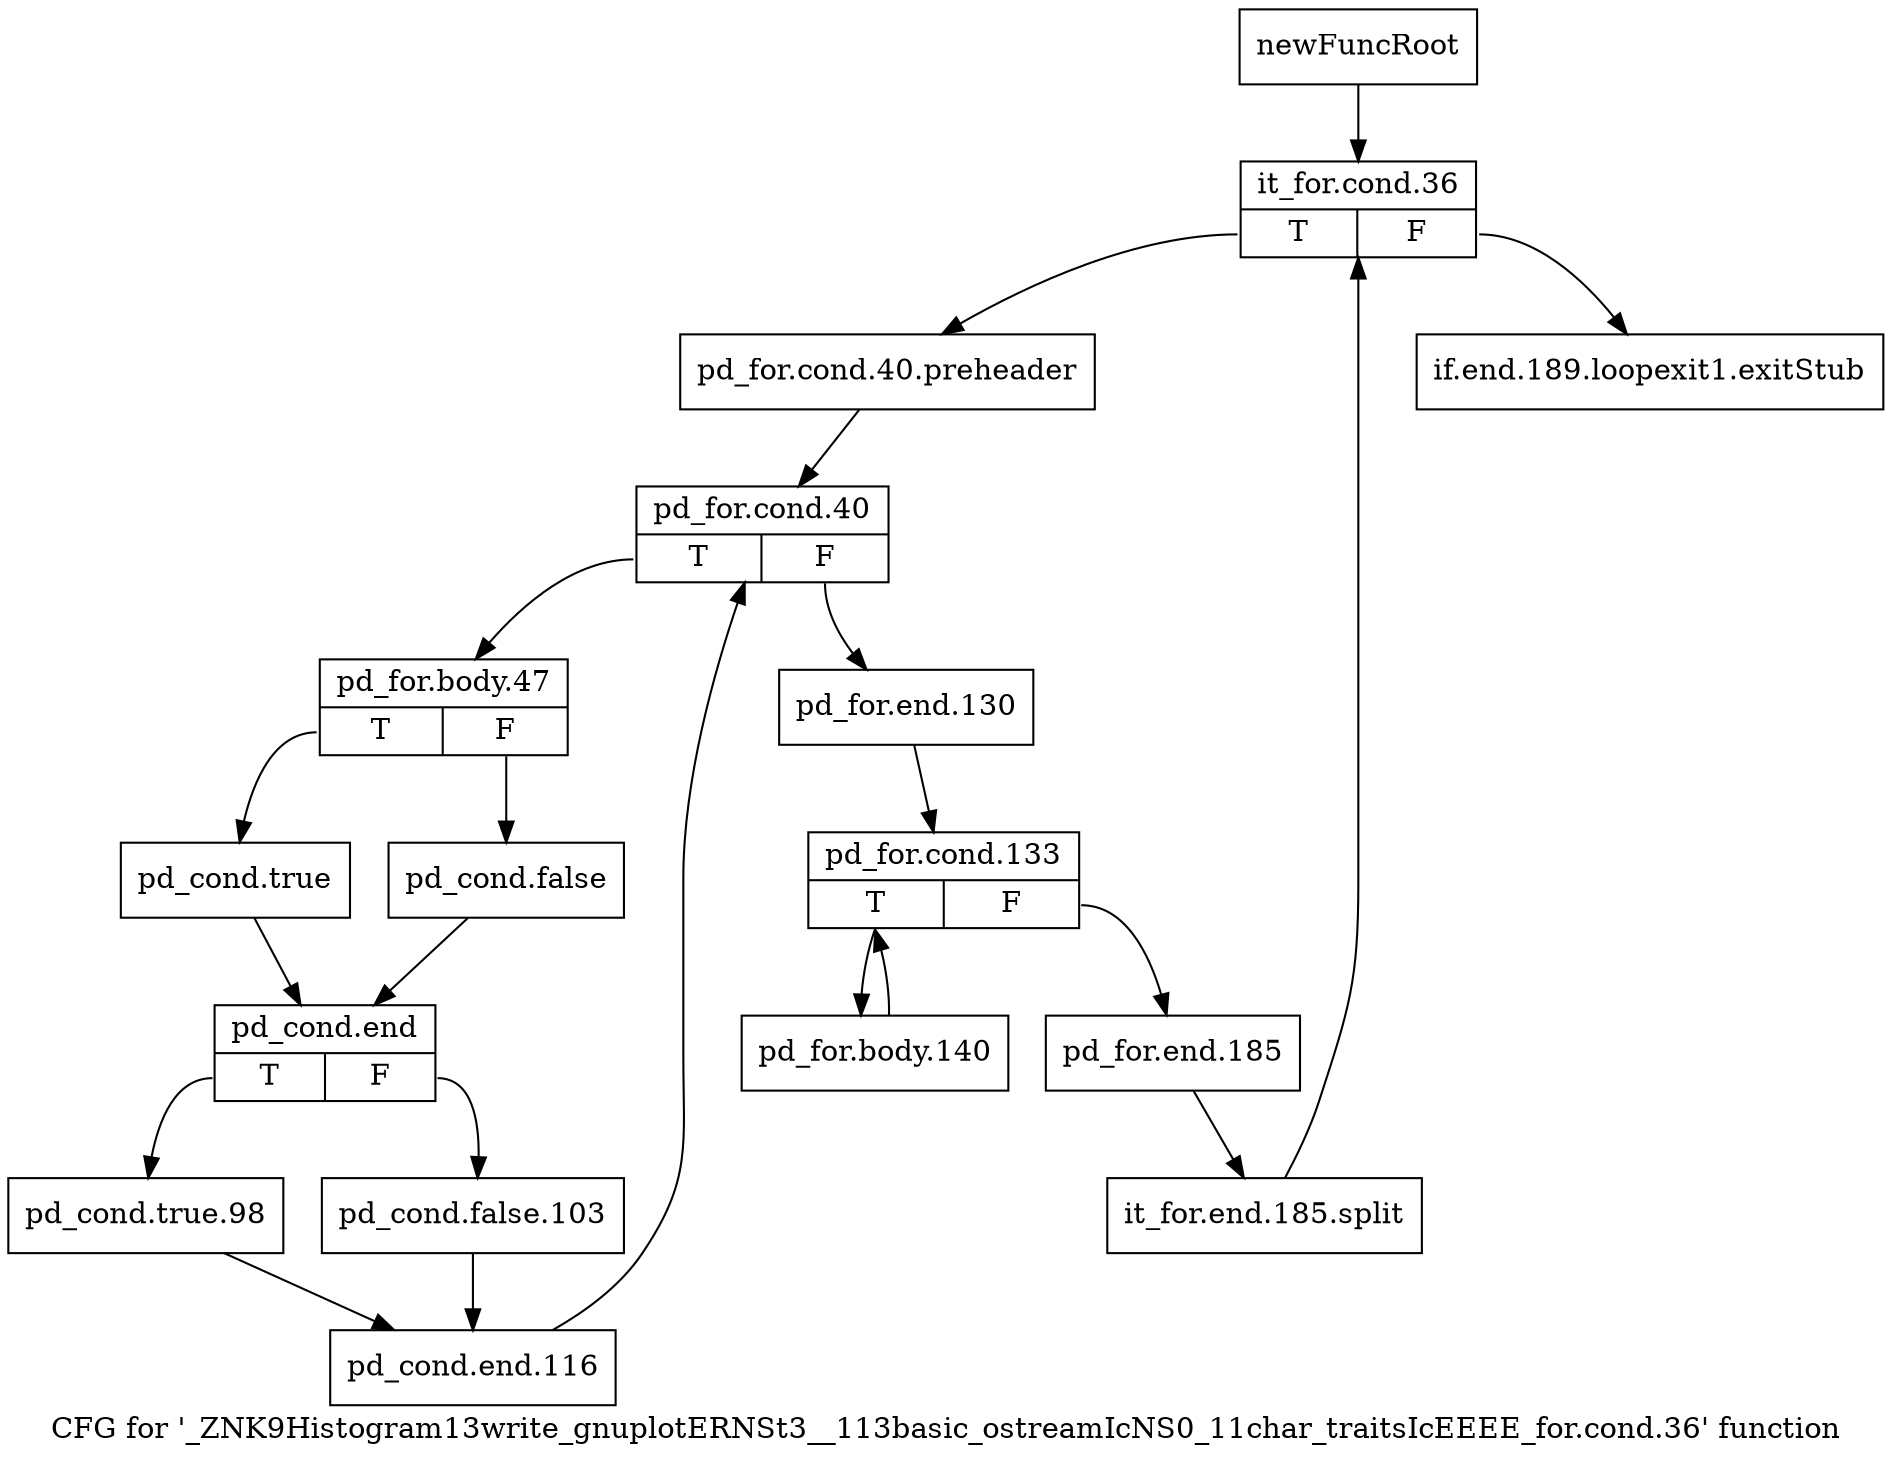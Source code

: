 digraph "CFG for '_ZNK9Histogram13write_gnuplotERNSt3__113basic_ostreamIcNS0_11char_traitsIcEEEE_for.cond.36' function" {
	label="CFG for '_ZNK9Histogram13write_gnuplotERNSt3__113basic_ostreamIcNS0_11char_traitsIcEEEE_for.cond.36' function";

	Node0x94339d0 [shape=record,label="{newFuncRoot}"];
	Node0x94339d0 -> Node0x9434340;
	Node0x9433a20 [shape=record,label="{if.end.189.loopexit1.exitStub}"];
	Node0x9434340 [shape=record,label="{it_for.cond.36|{<s0>T|<s1>F}}"];
	Node0x9434340:s0 -> Node0x9434390;
	Node0x9434340:s1 -> Node0x9433a20;
	Node0x9434390 [shape=record,label="{pd_for.cond.40.preheader}"];
	Node0x9434390 -> Node0x94343e0;
	Node0x94343e0 [shape=record,label="{pd_for.cond.40|{<s0>T|<s1>F}}"];
	Node0x94343e0:s0 -> Node0x9434570;
	Node0x94343e0:s1 -> Node0x9434430;
	Node0x9434430 [shape=record,label="{pd_for.end.130}"];
	Node0x9434430 -> Node0x9434480;
	Node0x9434480 [shape=record,label="{pd_for.cond.133|{<s0>T|<s1>F}}"];
	Node0x9434480:s0 -> Node0x9434520;
	Node0x9434480:s1 -> Node0x94344d0;
	Node0x94344d0 [shape=record,label="{pd_for.end.185}"];
	Node0x94344d0 -> Node0xb621110;
	Node0xb621110 [shape=record,label="{it_for.end.185.split}"];
	Node0xb621110 -> Node0x9434340;
	Node0x9434520 [shape=record,label="{pd_for.body.140}"];
	Node0x9434520 -> Node0x9434480;
	Node0x9434570 [shape=record,label="{pd_for.body.47|{<s0>T|<s1>F}}"];
	Node0x9434570:s0 -> Node0x9434610;
	Node0x9434570:s1 -> Node0x94345c0;
	Node0x94345c0 [shape=record,label="{pd_cond.false}"];
	Node0x94345c0 -> Node0x9434660;
	Node0x9434610 [shape=record,label="{pd_cond.true}"];
	Node0x9434610 -> Node0x9434660;
	Node0x9434660 [shape=record,label="{pd_cond.end|{<s0>T|<s1>F}}"];
	Node0x9434660:s0 -> Node0x9434700;
	Node0x9434660:s1 -> Node0x94346b0;
	Node0x94346b0 [shape=record,label="{pd_cond.false.103}"];
	Node0x94346b0 -> Node0x9434750;
	Node0x9434700 [shape=record,label="{pd_cond.true.98}"];
	Node0x9434700 -> Node0x9434750;
	Node0x9434750 [shape=record,label="{pd_cond.end.116}"];
	Node0x9434750 -> Node0x94343e0;
}
